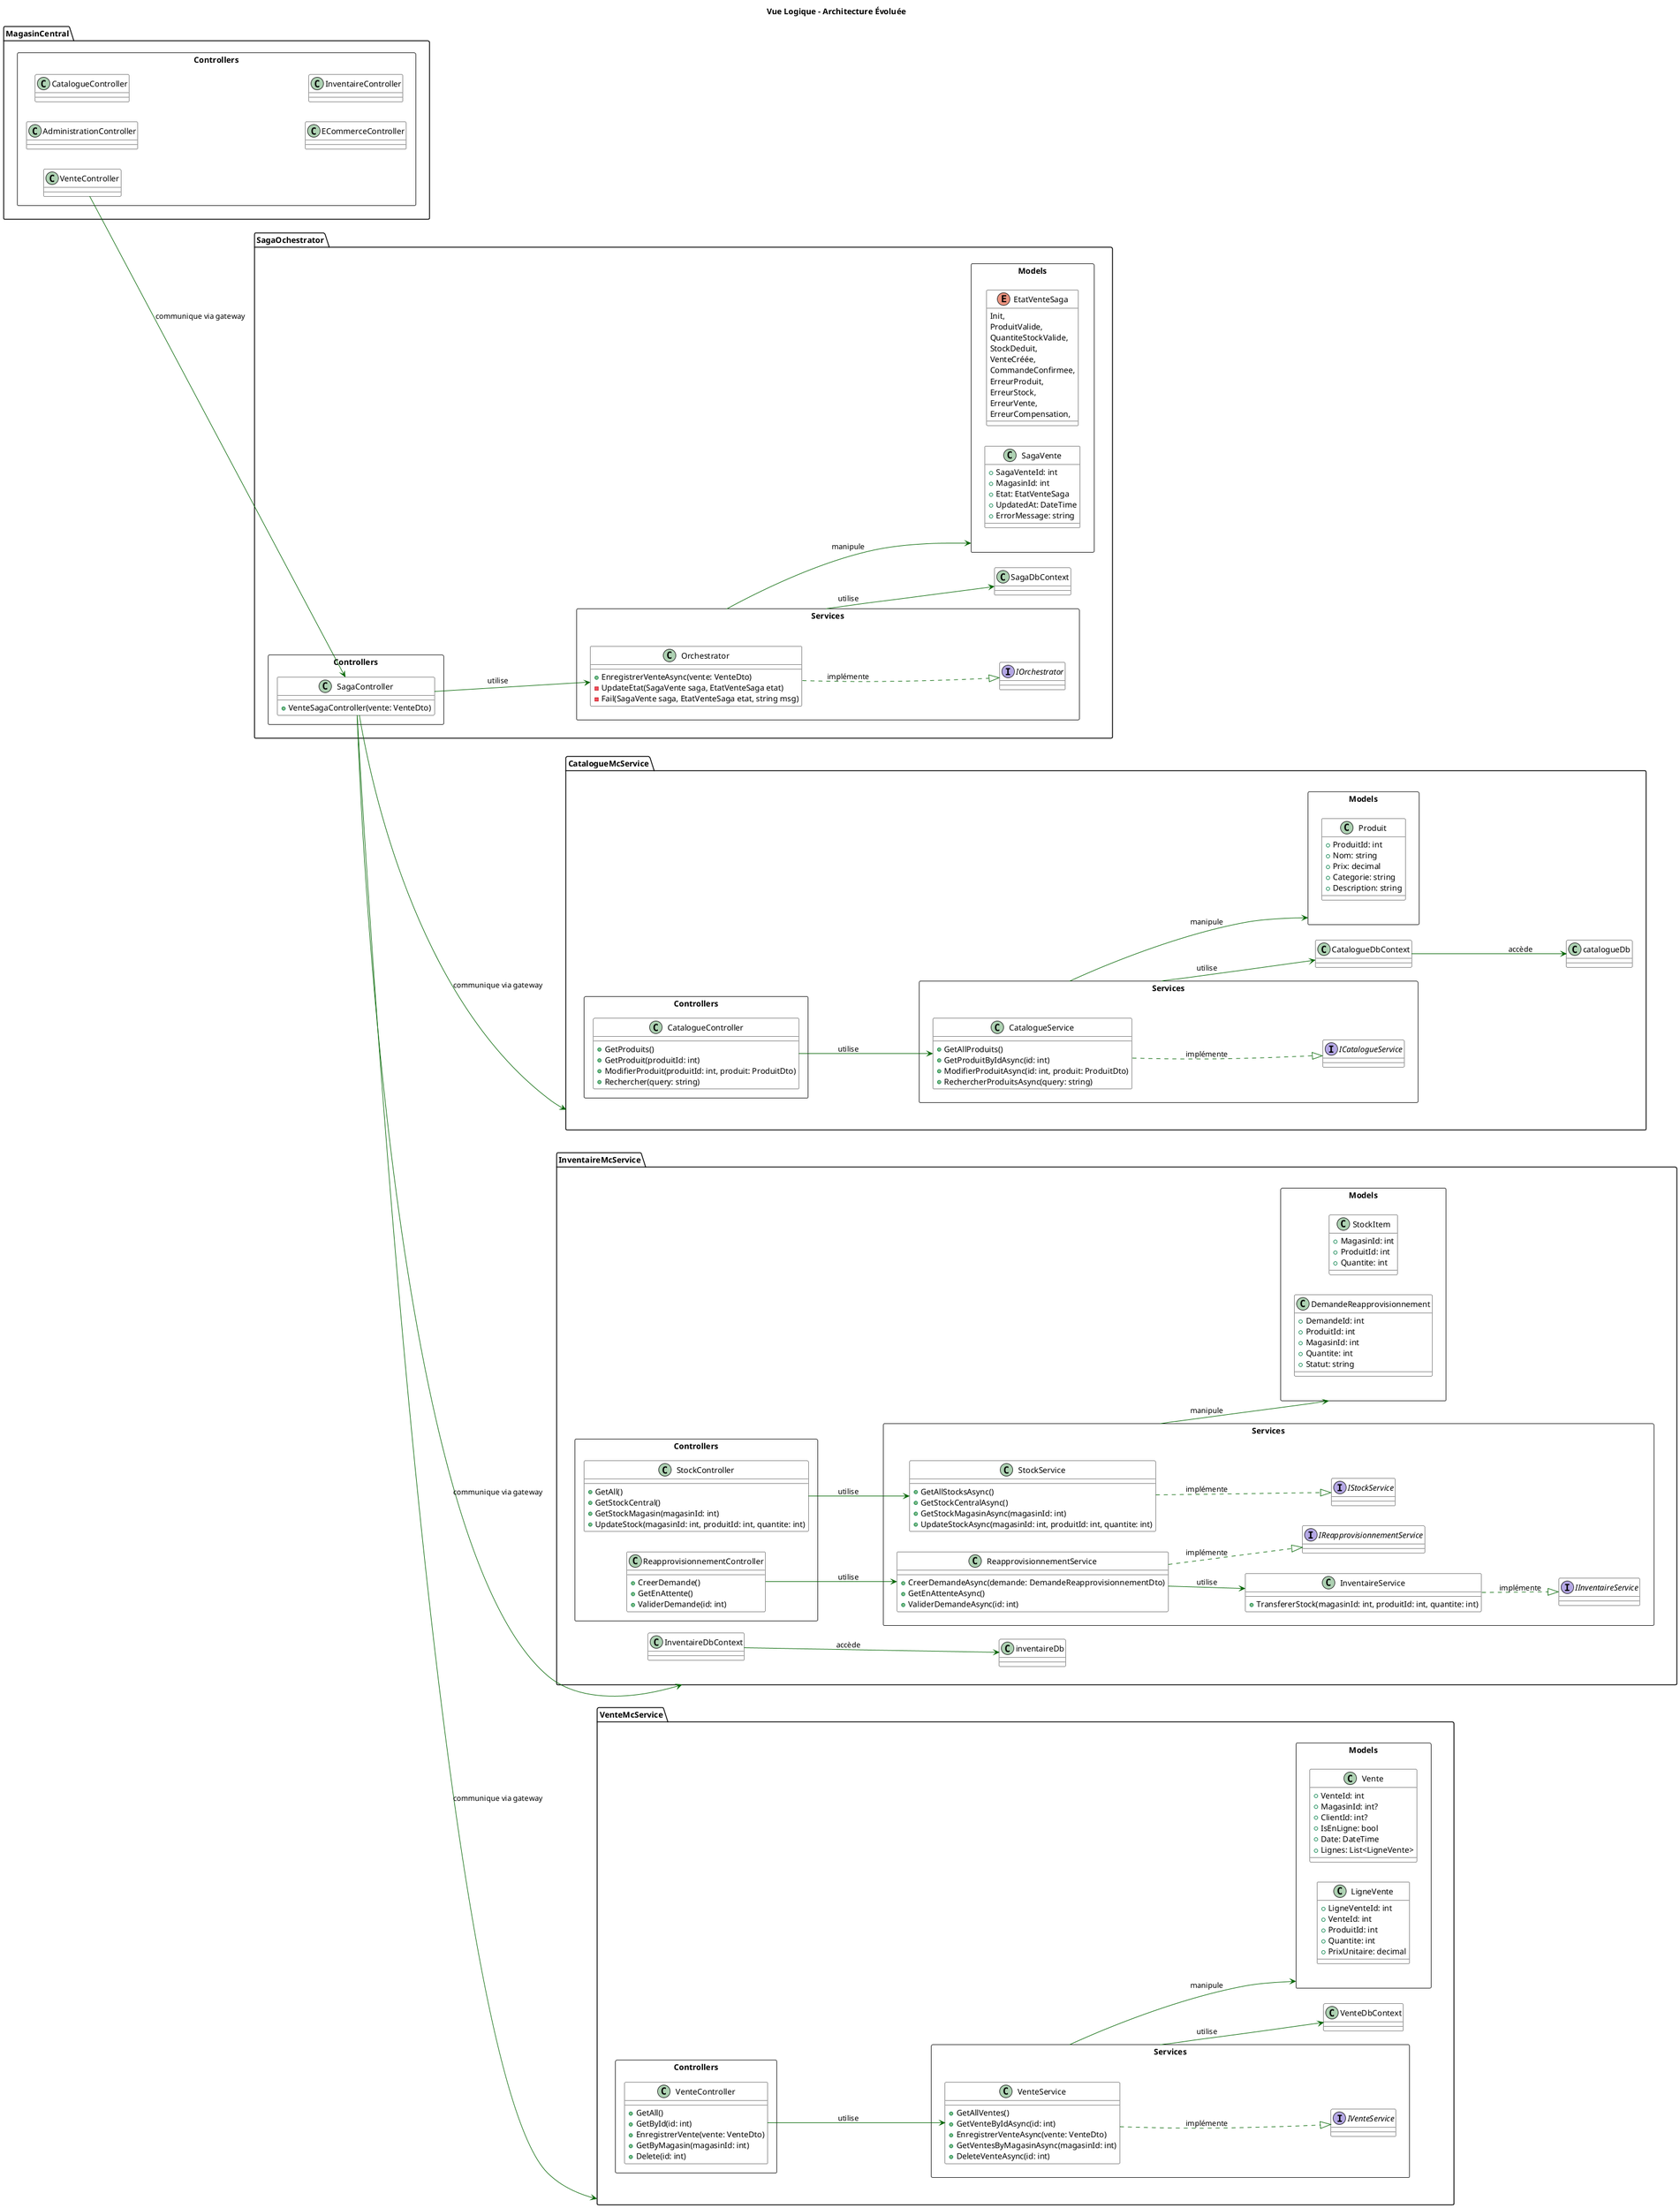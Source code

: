 @startuml "Vue Logique - Microservices"
title Vue Logique - Architecture Évoluée
allowmixing
left to right direction
skinparam class {
  BackgroundColor White
  ArrowColor DarkGreen
  BorderColor Black
}

package "CatalogueMcService" as catalogueMcService {
    rectangle "Controllers" as catalogueSvcControllers {
        class "CatalogueController" as catalogueController {
            +GetProduits()
            +GetProduit(produitId: int)
            +ModifierProduit(produitId: int, produit: ProduitDto)
            +Rechercher(query: string)
        }
    }

    class "CatalogueDbContext" as catalogueDbContext {
    }

    rectangle "Models" as catalogueSvcModels {
        class "Produit" as produit {
            +ProduitId: int
            +Nom: string
            +Prix: decimal
            +Categorie: string
            +Description: string
        }
    }
    
    rectangle "Services" as catalogueSvcServices {
        class "CatalogueService" as catalogueService {
            +GetAllProduits()
            +GetProduitByIdAsync(id: int)
            +ModifierProduitAsync(id: int, produit: ProduitDto)
            +RechercherProduitsAsync(query: string)
        }

        interface "ICatalogueService" as icatalogueService {
        }
    }

    catalogueController --> catalogueService : utilise
    catalogueService ..|> icatalogueService : implémente
    catalogueSvcServices --> catalogueDbContext : utilise
    catalogueDbContext --> catalogueDb : accède
    catalogueSvcServices --> catalogueSvcModels : manipule
}

package "InventaireMcService" as inventaireMcService {
    rectangle "Controllers" as inventaireSvcControllers {
        class "ReapprovisionnementController" as reapproController {
            +CreerDemande()
            +GetEnAttente()
            +ValiderDemande(id: int)
        }

        class "StockController" as stockController {
            +GetAll()
            +GetStockCentral()
            +GetStockMagasin(magasinId: int)
            +UpdateStock(magasinId: int, produitId: int, quantite: int)
        }
    }

    class "InventaireDbContext" as inventaireDbContext {
    }

    rectangle "Models" as inventaireSvcModels {
        class "StockItem" as stockIem {
            +MagasinId: int
            +ProduitId: int
            +Quantite: int
        }

        class "DemandeReapprovisionnement" as demandeReappro {
            +DemandeId: int
            +ProduitId: int
            +MagasinId: int
            +Quantite: int
            +Statut: string
        }
    }

    rectangle "Services" as inventaireSvcServices {
        class "ReapprovisionnementService" as reapproService {
            +CreerDemandeAsync(demande: DemandeReapprovisionnementDto)
            +GetEnAttenteAsync()
            +ValiderDemandeAsync(id: int)
        }

        class "StockService" as stockService {
            +GetAllStocksAsync()
            +GetStockCentralAsync()
            +GetStockMagasinAsync(magasinId: int)
            +UpdateStockAsync(magasinId: int, produitId: int, quantite: int)
        }

        class "InventaireService" as inventaireService {
            +TransfererStock(magasinId: int, produitId: int, quantite: int)
        }

        interface "IReapprovisionnementService" as iReapproService {
        }

        interface "IStockService" as iStockService {
        }

        interface "IInventaireService" as iInventaireService {
        }
    }

    reapproController --> reapproService : utilise
    stockController --> stockService : utilise
    reapproService ..|> iReapproService : implémente
    stockService ..|> iStockService : implémente
    inventaireService ..|> iInventaireService : implémente
    inventaireDbContext --> inventaireDb : accède
    inventaireSvcServices --> inventaireSvcModels : manipule
    reapproService --> inventaireService : utilise
}

package "VenteMcService" as venteMcService {
    rectangle "Controllers" as venteSvcControllers {
        class "VenteController" as venteController {
            +GetAll()
            +GetById(id: int)
            +EnregistrerVente(vente: VenteDto)
            +GetByMagasin(magasinId: int)
            +Delete(id: int)
        }
    }

    class "VenteDbContext" as venteDbContext {
    }

    rectangle "Models" as venteSvcModels {
        class "Vente" as vente {
            +VenteId: int
            +MagasinId: int?
            +ClientId: int?
            +IsEnLigne: bool
            +Date: DateTime
            +Lignes: List<LigneVente>
        }

        class "LigneVente" as ligneVente {
            +LigneVenteId: int
            +VenteId: int
            +ProduitId: int
            +Quantite: int
            +PrixUnitaire: decimal
        }
    }

    rectangle "Services" as venteSvcServices {
        class "VenteService" as venteService {
            +GetAllVentes()
            +GetVenteByIdAsync(id: int)
            +EnregistrerVenteAsync(vente: VenteDto)
            +GetVentesByMagasinAsync(magasinId: int)
            +DeleteVenteAsync(id: int)
        }

        interface "IVenteService" as iVenteService {
        }
    }

    venteController --> venteService : utilise
    venteService ..|> iVenteService : implémente
    venteSvcServices --> venteDbContext : utilise
    venteSvcServices --> venteSvcModels : manipule
}

package "SagaOchestrator" as sagaOrchestrator {
    rectangle "Controllers" as sagaControllers {
        class "SagaController" as sagaController {
            +VenteSagaController(vente: VenteDto)
        }
    }

    class "SagaDbContext" as sagaDbContext {
    }

    rectangle "Models" {
        enum "EtatVenteSaga" {
            Init,
            ProduitValide,
            QuantiteStockValide,
            StockDeduit,
            VenteCréée,
            CommandeConfirmee,
            ErreurProduit,
            ErreurStock,
            ErreurVente,
            ErreurCompensation,
        }

        class "SagaVente" {
            +SagaVenteId: int
            +MagasinId: int
            +Etat: EtatVenteSaga
            +UpdatedAt: DateTime
            +ErrorMessage: string
        }
    }

    rectangle "Services" as sagaServices {
        class "Orchestrator" {
            +EnregistrerVenteAsync(vente: VenteDto)
            -UpdateEtat(SagaVente saga, EtatVenteSaga etat)
            -Fail(SagaVente saga, EtatVenteSaga etat, string msg)
        }

        interface "IOrchestrator" {
        }
    }

    sagaController --> Orchestrator : utilise
    Orchestrator ..|> IOrchestrator : implémente
    sagaServices --> sagaDbContext : utilise
    sagaServices --> Models : manipule
}

package "MagasinCentral" as clientApp {
    rectangle "Controllers" as clientAppControllers {
        class "AdministrationController" as administrationController {
        }

        class "CatalogueController" as catalogueController {
        }

        class "ECommerceController" as eCommerceController {
        }

        class "InventaireController" as inventaireController {
        }

        class "VenteController" as venteControllerClient {
        }
    }
}

venteControllerClient --> sagaController : communique via gateway
sagaController --> inventaireMcService : communique via gateway
sagaController --> catalogueMcService : communique via gateway
sagaController --> venteMcService : communique via gateway

@enduml
